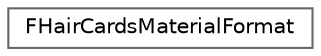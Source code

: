 digraph "Graphical Class Hierarchy"
{
 // INTERACTIVE_SVG=YES
 // LATEX_PDF_SIZE
  bgcolor="transparent";
  edge [fontname=Helvetica,fontsize=10,labelfontname=Helvetica,labelfontsize=10];
  node [fontname=Helvetica,fontsize=10,shape=box,height=0.2,width=0.4];
  rankdir="LR";
  Node0 [id="Node000000",label="FHairCardsMaterialFormat",height=0.2,width=0.4,color="grey40", fillcolor="white", style="filled",URL="$d4/d94/structFHairCardsMaterialFormat.html",tooltip=" "];
}
